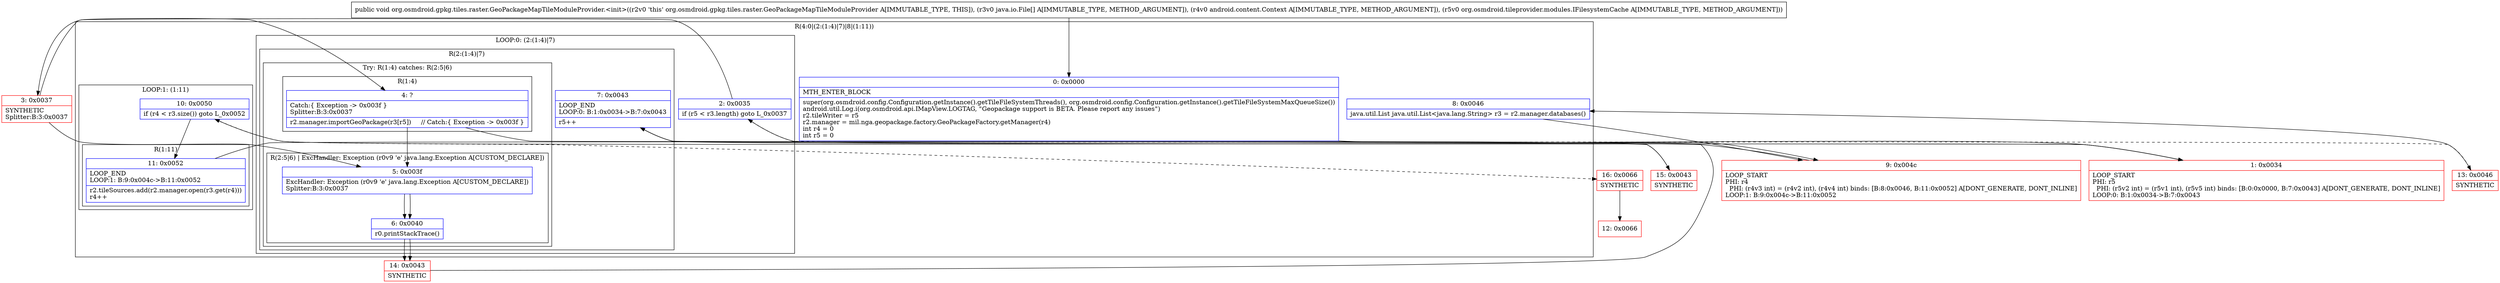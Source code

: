 digraph "CFG fororg.osmdroid.gpkg.tiles.raster.GeoPackageMapTileModuleProvider.\<init\>([Ljava\/io\/File;Landroid\/content\/Context;Lorg\/osmdroid\/tileprovider\/modules\/IFilesystemCache;)V" {
subgraph cluster_Region_136422002 {
label = "R(4:0|(2:(1:4)|7)|8|(1:11))";
node [shape=record,color=blue];
Node_0 [shape=record,label="{0\:\ 0x0000|MTH_ENTER_BLOCK\l|super(org.osmdroid.config.Configuration.getInstance().getTileFileSystemThreads(), org.osmdroid.config.Configuration.getInstance().getTileFileSystemMaxQueueSize())\landroid.util.Log.i(org.osmdroid.api.IMapView.LOGTAG, \"Geopackage support is BETA. Please report any issues\")\lr2.tileWriter = r5\lr2.manager = mil.nga.geopackage.factory.GeoPackageFactory.getManager(r4)\lint r4 = 0\lint r5 = 0\l}"];
subgraph cluster_LoopRegion_1952575352 {
label = "LOOP:0: (2:(1:4)|7)";
node [shape=record,color=blue];
Node_2 [shape=record,label="{2\:\ 0x0035|if (r5 \< r3.length) goto L_0x0037\l}"];
subgraph cluster_Region_1901523380 {
label = "R(2:(1:4)|7)";
node [shape=record,color=blue];
subgraph cluster_TryCatchRegion_1511344240 {
label = "Try: R(1:4) catches: R(2:5|6)";
node [shape=record,color=blue];
subgraph cluster_Region_873714297 {
label = "R(1:4)";
node [shape=record,color=blue];
Node_4 [shape=record,label="{4\:\ ?|Catch:\{ Exception \-\> 0x003f \}\lSplitter:B:3:0x0037\l|r2.manager.importGeoPackage(r3[r5])     \/\/ Catch:\{ Exception \-\> 0x003f \}\l}"];
}
subgraph cluster_Region_974030938 {
label = "R(2:5|6) | ExcHandler: Exception (r0v9 'e' java.lang.Exception A[CUSTOM_DECLARE])\l";
node [shape=record,color=blue];
Node_5 [shape=record,label="{5\:\ 0x003f|ExcHandler: Exception (r0v9 'e' java.lang.Exception A[CUSTOM_DECLARE])\lSplitter:B:3:0x0037\l}"];
Node_6 [shape=record,label="{6\:\ 0x0040|r0.printStackTrace()\l}"];
}
}
Node_7 [shape=record,label="{7\:\ 0x0043|LOOP_END\lLOOP:0: B:1:0x0034\-\>B:7:0x0043\l|r5++\l}"];
}
}
Node_8 [shape=record,label="{8\:\ 0x0046|java.util.List java.util.List\<java.lang.String\> r3 = r2.manager.databases()\l}"];
subgraph cluster_LoopRegion_846130650 {
label = "LOOP:1: (1:11)";
node [shape=record,color=blue];
Node_10 [shape=record,label="{10\:\ 0x0050|if (r4 \< r3.size()) goto L_0x0052\l}"];
subgraph cluster_Region_749445114 {
label = "R(1:11)";
node [shape=record,color=blue];
Node_11 [shape=record,label="{11\:\ 0x0052|LOOP_END\lLOOP:1: B:9:0x004c\-\>B:11:0x0052\l|r2.tileSources.add(r2.manager.open(r3.get(r4)))\lr4++\l}"];
}
}
}
subgraph cluster_Region_974030938 {
label = "R(2:5|6) | ExcHandler: Exception (r0v9 'e' java.lang.Exception A[CUSTOM_DECLARE])\l";
node [shape=record,color=blue];
Node_5 [shape=record,label="{5\:\ 0x003f|ExcHandler: Exception (r0v9 'e' java.lang.Exception A[CUSTOM_DECLARE])\lSplitter:B:3:0x0037\l}"];
Node_6 [shape=record,label="{6\:\ 0x0040|r0.printStackTrace()\l}"];
}
Node_1 [shape=record,color=red,label="{1\:\ 0x0034|LOOP_START\lPHI: r5 \l  PHI: (r5v2 int) = (r5v1 int), (r5v5 int) binds: [B:0:0x0000, B:7:0x0043] A[DONT_GENERATE, DONT_INLINE]\lLOOP:0: B:1:0x0034\-\>B:7:0x0043\l}"];
Node_3 [shape=record,color=red,label="{3\:\ 0x0037|SYNTHETIC\lSplitter:B:3:0x0037\l}"];
Node_9 [shape=record,color=red,label="{9\:\ 0x004c|LOOP_START\lPHI: r4 \l  PHI: (r4v3 int) = (r4v2 int), (r4v4 int) binds: [B:8:0x0046, B:11:0x0052] A[DONT_GENERATE, DONT_INLINE]\lLOOP:1: B:9:0x004c\-\>B:11:0x0052\l}"];
Node_12 [shape=record,color=red,label="{12\:\ 0x0066}"];
Node_13 [shape=record,color=red,label="{13\:\ 0x0046|SYNTHETIC\l}"];
Node_14 [shape=record,color=red,label="{14\:\ 0x0043|SYNTHETIC\l}"];
Node_15 [shape=record,color=red,label="{15\:\ 0x0043|SYNTHETIC\l}"];
Node_16 [shape=record,color=red,label="{16\:\ 0x0066|SYNTHETIC\l}"];
MethodNode[shape=record,label="{public void org.osmdroid.gpkg.tiles.raster.GeoPackageMapTileModuleProvider.\<init\>((r2v0 'this' org.osmdroid.gpkg.tiles.raster.GeoPackageMapTileModuleProvider A[IMMUTABLE_TYPE, THIS]), (r3v0 java.io.File[] A[IMMUTABLE_TYPE, METHOD_ARGUMENT]), (r4v0 android.content.Context A[IMMUTABLE_TYPE, METHOD_ARGUMENT]), (r5v0 org.osmdroid.tileprovider.modules.IFilesystemCache A[IMMUTABLE_TYPE, METHOD_ARGUMENT])) }"];
MethodNode -> Node_0;
Node_0 -> Node_1;
Node_2 -> Node_3;
Node_2 -> Node_13[style=dashed];
Node_4 -> Node_5;
Node_4 -> Node_15;
Node_5 -> Node_6;
Node_6 -> Node_14;
Node_7 -> Node_1;
Node_8 -> Node_9;
Node_10 -> Node_11;
Node_10 -> Node_16[style=dashed];
Node_11 -> Node_9;
Node_5 -> Node_6;
Node_6 -> Node_14;
Node_1 -> Node_2;
Node_3 -> Node_4;
Node_3 -> Node_5;
Node_9 -> Node_10;
Node_13 -> Node_8;
Node_14 -> Node_7;
Node_15 -> Node_7;
Node_16 -> Node_12;
}

